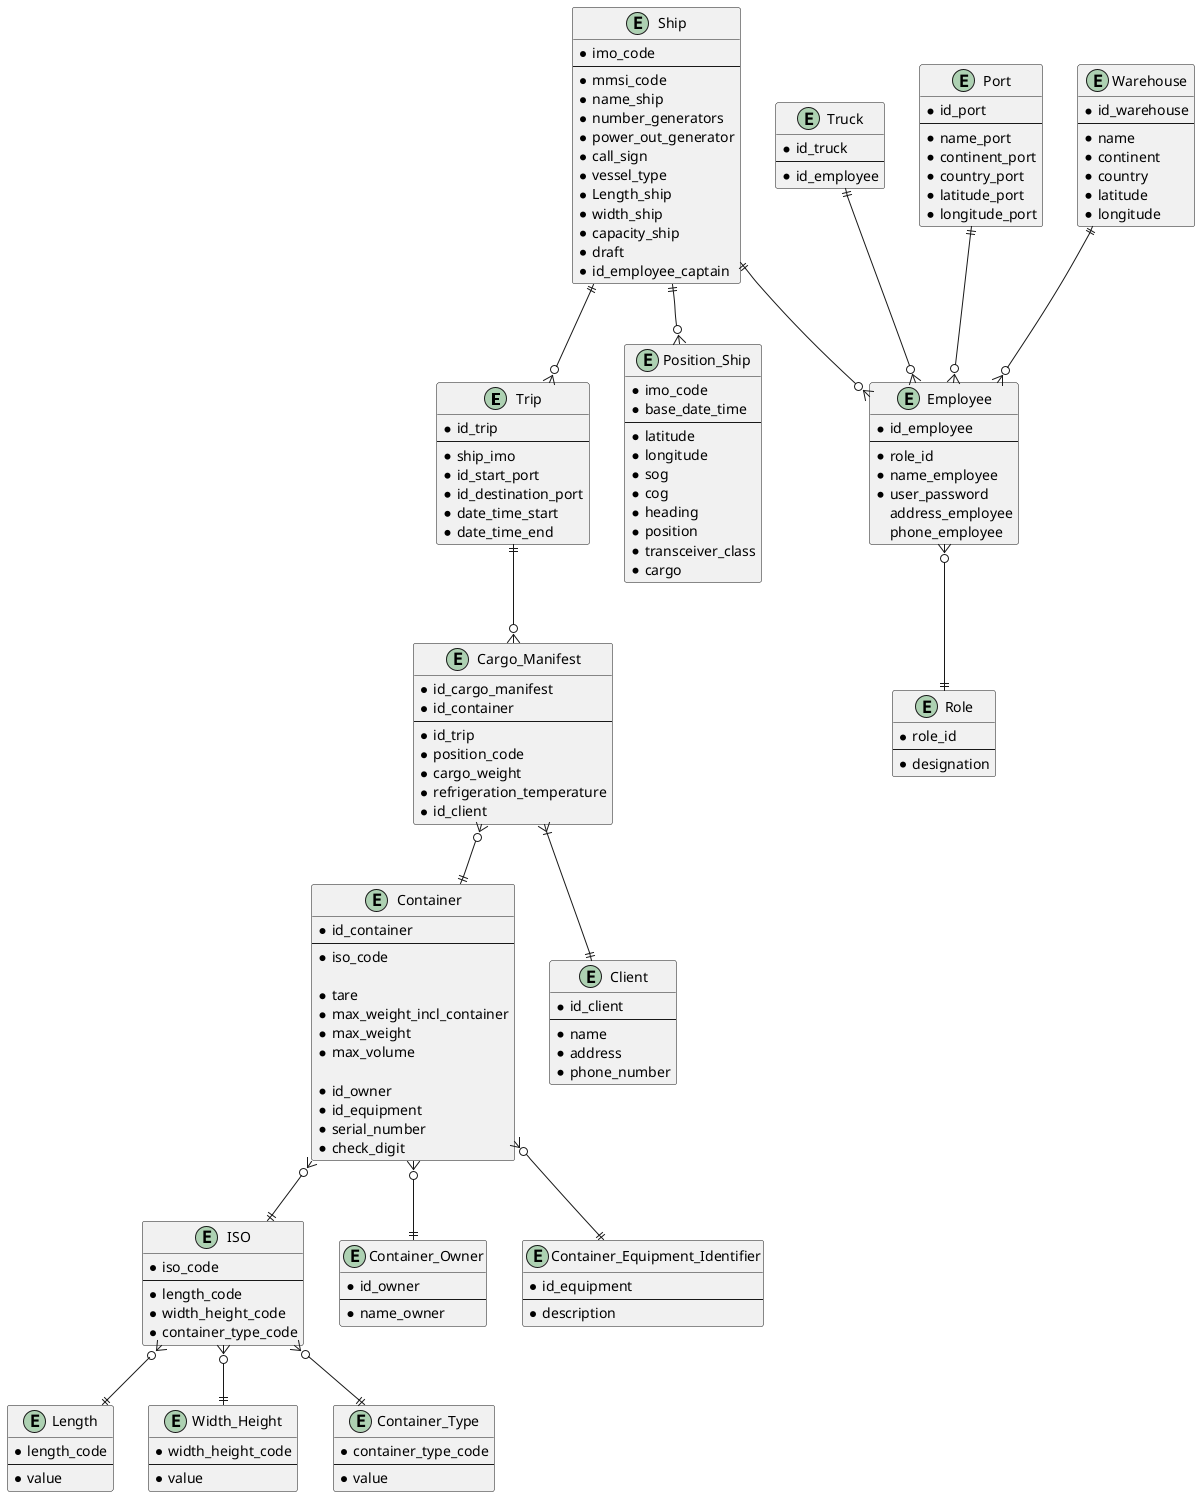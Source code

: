 @startuml

entity Trip {
* id_trip
--
* ship_imo
* id_start_port
* id_destination_port
* date_time_start
* date_time_end
}

entity Container {
* id_container
--
* iso_code

* tare
* max_weight_incl_container
* max_weight
* max_volume

* id_owner
* id_equipment
* serial_number
* check_digit
}

entity ISO {
* iso_code
--
* length_code
* width_height_code
* container_type_code
}

entity Length {
* length_code
--
* value
}

entity Width_Height {
* width_height_code
--
* value
}

entity Container_Type {
* container_type_code
--
* value
}

entity Cargo_Manifest {
* id_cargo_manifest
* id_container
--
* id_trip
* position_code
* cargo_weight
* refrigeration_temperature
* id_client
}

entity Truck {
* id_truck
--
* id_employee
}

entity Ship {
* imo_code
--
* mmsi_code
* name_ship
* number_generators
* power_out_generator
* call_sign
* vessel_type
* Length_ship
* width_ship
* capacity_ship
* draft
* id_employee_captain
}

entity Port {
* id_port
--
* name_port
* continent_port
* country_port
* latitude_port
* longitude_port
}

entity Warehouse {
* id_warehouse
--
* name
* continent
* country
* latitude
* longitude
}

entity Employee{
* id_employee
--
* role_id
* name_employee
* user_password
 address_employee
 phone_employee
}

entity Position_Ship {
* imo_code
* base_date_time
--
* latitude
* longitude
* sog
* cog
* heading
* position
* transceiver_class
* cargo
}

entity Role {
* role_id
--
* designation
}

entity Client {
* id_client
--
* name
* address
* phone_number
}

entity Container_Owner {
* id_owner
--
* name_owner
}

entity Container_Equipment_Identifier {
* id_equipment
--
* description
}

ISO }o--|| Length
ISO }o--|| Width_Height
ISO }o--|| Container_Type

Container }o--|| Container_Owner
Container }o--|| Container_Equipment_Identifier
Container }o--|| ISO
Trip ||--o{ Cargo_Manifest
Cargo_Manifest }o--|| Container
Cargo_Manifest }|--|| Client
Ship ||--o{ Position_Ship

Truck ||--o{ Employee
Ship ||--o{ Trip
Ship ||--o{ Employee
Warehouse ||--o{ Employee
Port ||--o{ Employee
Employee }o--|| Role

@enduml